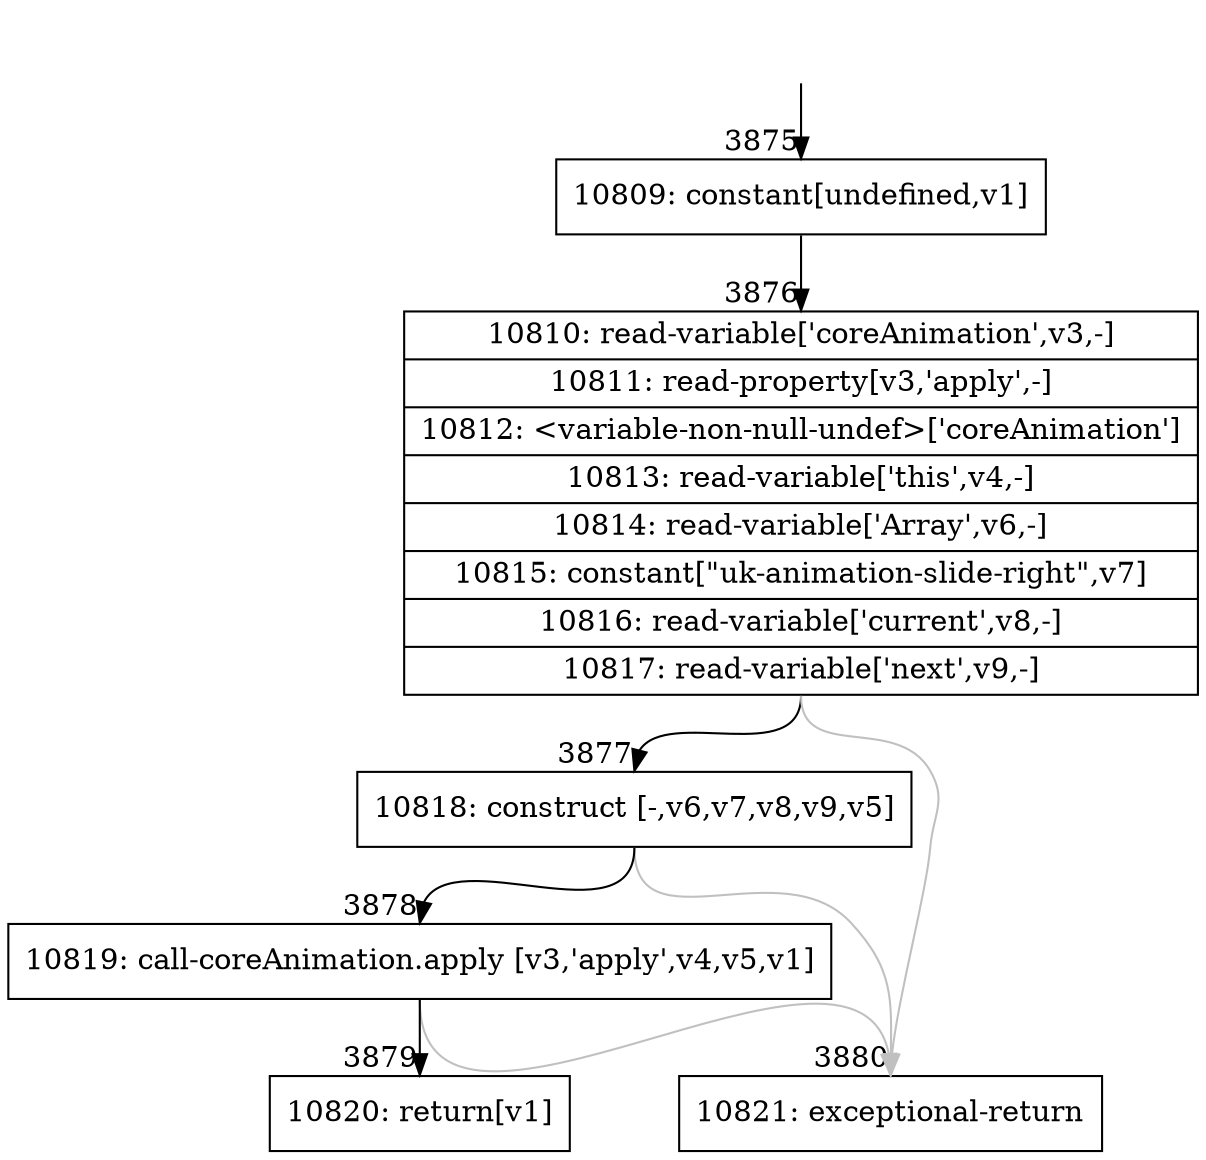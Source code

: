 digraph {
rankdir="TD"
BB_entry289[shape=none,label=""];
BB_entry289 -> BB3875 [tailport=s, headport=n, headlabel="    3875"]
BB3875 [shape=record label="{10809: constant[undefined,v1]}" ] 
BB3875 -> BB3876 [tailport=s, headport=n, headlabel="      3876"]
BB3876 [shape=record label="{10810: read-variable['coreAnimation',v3,-]|10811: read-property[v3,'apply',-]|10812: \<variable-non-null-undef\>['coreAnimation']|10813: read-variable['this',v4,-]|10814: read-variable['Array',v6,-]|10815: constant[\"uk-animation-slide-right\",v7]|10816: read-variable['current',v8,-]|10817: read-variable['next',v9,-]}" ] 
BB3876 -> BB3877 [tailport=s, headport=n, headlabel="      3877"]
BB3876 -> BB3880 [tailport=s, headport=n, color=gray, headlabel="      3880"]
BB3877 [shape=record label="{10818: construct [-,v6,v7,v8,v9,v5]}" ] 
BB3877 -> BB3878 [tailport=s, headport=n, headlabel="      3878"]
BB3877 -> BB3880 [tailport=s, headport=n, color=gray]
BB3878 [shape=record label="{10819: call-coreAnimation.apply [v3,'apply',v4,v5,v1]}" ] 
BB3878 -> BB3879 [tailport=s, headport=n, headlabel="      3879"]
BB3878 -> BB3880 [tailport=s, headport=n, color=gray]
BB3879 [shape=record label="{10820: return[v1]}" ] 
BB3880 [shape=record label="{10821: exceptional-return}" ] 
//#$~ 2967
}
